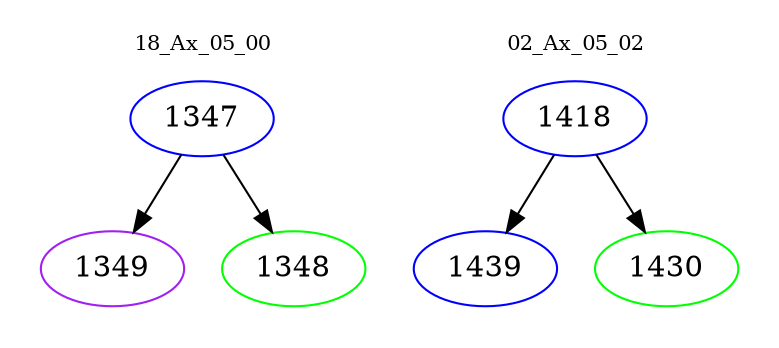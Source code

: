 digraph{
subgraph cluster_0 {
color = white
label = "18_Ax_05_00";
fontsize=10;
T0_1347 [label="1347", color="blue"]
T0_1347 -> T0_1349 [color="black"]
T0_1349 [label="1349", color="purple"]
T0_1347 -> T0_1348 [color="black"]
T0_1348 [label="1348", color="green"]
}
subgraph cluster_1 {
color = white
label = "02_Ax_05_02";
fontsize=10;
T1_1418 [label="1418", color="blue"]
T1_1418 -> T1_1439 [color="black"]
T1_1439 [label="1439", color="blue"]
T1_1418 -> T1_1430 [color="black"]
T1_1430 [label="1430", color="green"]
}
}
